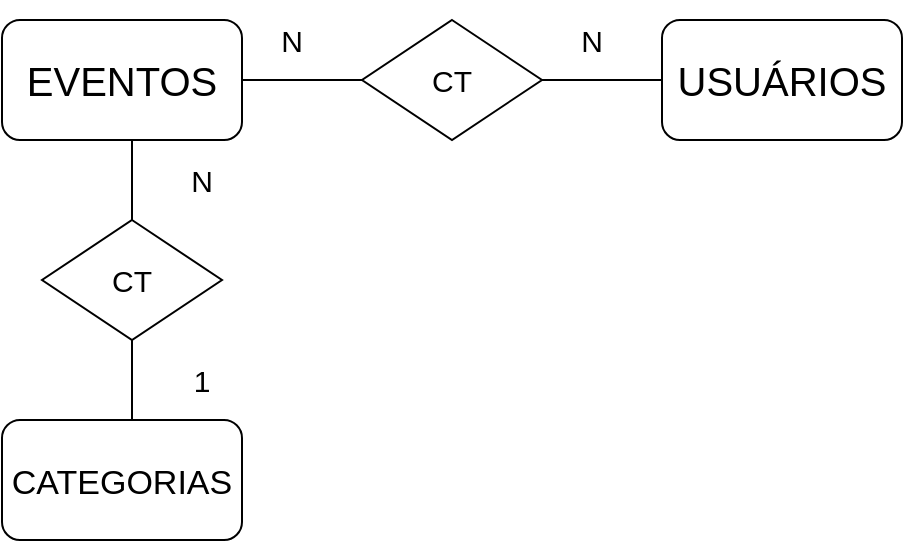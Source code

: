 <mxfile version="10.9.5" type="device"><diagram id="vAOhUbzpS5yjRfn6zonJ" name="CONCEITUAL"><mxGraphModel dx="926" dy="628" grid="1" gridSize="10" guides="1" tooltips="1" connect="1" arrows="1" fold="1" page="1" pageScale="1" pageWidth="827" pageHeight="1169" math="0" shadow="0"><root><mxCell id="0"/><mxCell id="1" parent="0"/><mxCell id="brhCE_ivr7wRMZ4_m_Nx-1" value="" style="rounded=1;whiteSpace=wrap;html=1;" vertex="1" parent="1"><mxGeometry x="530" y="160" width="120" height="60" as="geometry"/></mxCell><mxCell id="brhCE_ivr7wRMZ4_m_Nx-2" value="USUÁRIOS" style="text;html=1;strokeColor=none;fillColor=none;align=center;verticalAlign=middle;whiteSpace=wrap;rounded=0;fontSize=20;" vertex="1" parent="1"><mxGeometry x="530" y="160" width="120" height="60" as="geometry"/></mxCell><mxCell id="brhCE_ivr7wRMZ4_m_Nx-3" value="" style="rhombus;whiteSpace=wrap;html=1;fontSize=20;" vertex="1" parent="1"><mxGeometry x="380" y="160" width="90" height="60" as="geometry"/></mxCell><mxCell id="brhCE_ivr7wRMZ4_m_Nx-4" value="" style="rounded=1;whiteSpace=wrap;html=1;fontSize=20;" vertex="1" parent="1"><mxGeometry x="200" y="160" width="120" height="60" as="geometry"/></mxCell><mxCell id="brhCE_ivr7wRMZ4_m_Nx-5" value="EVENTOS" style="text;html=1;strokeColor=none;fillColor=none;align=center;verticalAlign=middle;whiteSpace=wrap;rounded=0;fontSize=20;" vertex="1" parent="1"><mxGeometry x="200" y="160" width="120" height="60" as="geometry"/></mxCell><mxCell id="brhCE_ivr7wRMZ4_m_Nx-7" value="" style="rounded=1;whiteSpace=wrap;html=1;fontSize=20;" vertex="1" parent="1"><mxGeometry x="200" y="360" width="120" height="60" as="geometry"/></mxCell><mxCell id="brhCE_ivr7wRMZ4_m_Nx-8" value="&lt;font style=&quot;font-size: 17px&quot;&gt;CATEGORIAS&lt;/font&gt;" style="text;html=1;strokeColor=none;fillColor=none;align=center;verticalAlign=middle;whiteSpace=wrap;rounded=0;fontSize=20;" vertex="1" parent="1"><mxGeometry x="200" y="360" width="120" height="60" as="geometry"/></mxCell><mxCell id="brhCE_ivr7wRMZ4_m_Nx-11" value="CT" style="text;html=1;strokeColor=none;fillColor=none;align=center;verticalAlign=middle;whiteSpace=wrap;rounded=0;fontSize=15;" vertex="1" parent="1"><mxGeometry x="390" y="170" width="70" height="40" as="geometry"/></mxCell><mxCell id="brhCE_ivr7wRMZ4_m_Nx-12" value="" style="endArrow=none;html=1;fontSize=20;exitX=1;exitY=0.5;exitDx=0;exitDy=0;entryX=0;entryY=0.5;entryDx=0;entryDy=0;" edge="1" parent="1" source="brhCE_ivr7wRMZ4_m_Nx-5" target="brhCE_ivr7wRMZ4_m_Nx-3"><mxGeometry width="50" height="50" relative="1" as="geometry"><mxPoint x="370" y="240" as="sourcePoint"/><mxPoint x="480" y="260" as="targetPoint"/></mxGeometry></mxCell><mxCell id="brhCE_ivr7wRMZ4_m_Nx-13" value="" style="endArrow=none;html=1;fontSize=20;exitX=1;exitY=0.5;exitDx=0;exitDy=0;entryX=0;entryY=0.5;entryDx=0;entryDy=0;" edge="1" parent="1"><mxGeometry width="50" height="50" relative="1" as="geometry"><mxPoint x="470" y="190" as="sourcePoint"/><mxPoint x="530" y="190" as="targetPoint"/></mxGeometry></mxCell><mxCell id="brhCE_ivr7wRMZ4_m_Nx-14" value="N" style="text;html=1;strokeColor=none;fillColor=none;align=center;verticalAlign=middle;whiteSpace=wrap;rounded=0;fontSize=15;" vertex="1" parent="1"><mxGeometry x="310" y="150" width="70" height="40" as="geometry"/></mxCell><mxCell id="brhCE_ivr7wRMZ4_m_Nx-15" value="N" style="text;html=1;strokeColor=none;fillColor=none;align=center;verticalAlign=middle;whiteSpace=wrap;rounded=0;fontSize=15;" vertex="1" parent="1"><mxGeometry x="460" y="150" width="70" height="40" as="geometry"/></mxCell><mxCell id="brhCE_ivr7wRMZ4_m_Nx-17" value="CT" style="text;html=1;strokeColor=none;fillColor=none;align=center;verticalAlign=middle;whiteSpace=wrap;rounded=0;fontSize=15;" vertex="1" parent="1"><mxGeometry x="230" y="270" width="70" height="40" as="geometry"/></mxCell><mxCell id="brhCE_ivr7wRMZ4_m_Nx-19" value="" style="rhombus;whiteSpace=wrap;html=1;fontSize=20;" vertex="1" parent="1"><mxGeometry x="220" y="260" width="90" height="60" as="geometry"/></mxCell><mxCell id="brhCE_ivr7wRMZ4_m_Nx-21" value="CT" style="text;html=1;strokeColor=none;fillColor=none;align=center;verticalAlign=middle;whiteSpace=wrap;rounded=0;fontSize=15;" vertex="1" parent="1"><mxGeometry x="230" y="270" width="70" height="40" as="geometry"/></mxCell><mxCell id="brhCE_ivr7wRMZ4_m_Nx-22" value="" style="endArrow=none;html=1;fontSize=15;exitX=0.5;exitY=0;exitDx=0;exitDy=0;" edge="1" parent="1" source="brhCE_ivr7wRMZ4_m_Nx-19"><mxGeometry width="50" height="50" relative="1" as="geometry"><mxPoint x="200" y="490" as="sourcePoint"/><mxPoint x="265" y="220" as="targetPoint"/></mxGeometry></mxCell><mxCell id="brhCE_ivr7wRMZ4_m_Nx-23" value="" style="endArrow=none;html=1;fontSize=15;exitX=0.5;exitY=0;exitDx=0;exitDy=0;" edge="1" parent="1"><mxGeometry width="50" height="50" relative="1" as="geometry"><mxPoint x="265" y="360" as="sourcePoint"/><mxPoint x="265" y="320" as="targetPoint"/></mxGeometry></mxCell><mxCell id="brhCE_ivr7wRMZ4_m_Nx-24" value="N" style="text;html=1;strokeColor=none;fillColor=none;align=center;verticalAlign=middle;whiteSpace=wrap;rounded=0;fontSize=15;" vertex="1" parent="1"><mxGeometry x="265" y="220" width="70" height="40" as="geometry"/></mxCell><mxCell id="brhCE_ivr7wRMZ4_m_Nx-26" value="1" style="text;html=1;strokeColor=none;fillColor=none;align=center;verticalAlign=middle;whiteSpace=wrap;rounded=0;fontSize=15;" vertex="1" parent="1"><mxGeometry x="265" y="320" width="70" height="40" as="geometry"/></mxCell></root></mxGraphModel></diagram><diagram id="CI_mZUiekFnFwBy27nuS" name="LÓGICO"><mxGraphModel dx="89" dy="60" grid="1" gridSize="10" guides="1" tooltips="1" connect="1" arrows="1" fold="1" page="1" pageScale="1" pageWidth="827" pageHeight="1169" math="0" shadow="0"><root><mxCell id="UE2IkSDcoCYVopJRZHiG-0"/><mxCell id="UE2IkSDcoCYVopJRZHiG-1" parent="UE2IkSDcoCYVopJRZHiG-0"/><mxCell id="UE2IkSDcoCYVopJRZHiG-2" value="Usuários" style="swimlane;fontStyle=0;childLayout=stackLayout;horizontal=1;startSize=26;fillColor=#e0e0e0;horizontalStack=0;resizeParent=1;resizeParentMax=0;resizeLast=0;collapsible=1;marginBottom=0;swimlaneFillColor=#ffffff;align=center;fontSize=14;" vertex="1" parent="UE2IkSDcoCYVopJRZHiG-1"><mxGeometry x="90" y="115" width="160" height="160" as="geometry"/></mxCell><mxCell id="UE2IkSDcoCYVopJRZHiG-3" value="IdUsuario: Int" style="shape=partialRectangle;top=0;left=0;right=0;bottom=1;align=left;verticalAlign=middle;fillColor=none;spacingLeft=34;spacingRight=4;overflow=hidden;rotatable=0;points=[[0,0.5],[1,0.5]];portConstraint=eastwest;dropTarget=0;fontStyle=5;fontSize=12;" vertex="1" parent="UE2IkSDcoCYVopJRZHiG-2"><mxGeometry y="26" width="160" height="30" as="geometry"/></mxCell><mxCell id="UE2IkSDcoCYVopJRZHiG-4" value="PK" style="shape=partialRectangle;top=0;left=0;bottom=0;fillColor=none;align=left;verticalAlign=middle;spacingLeft=4;spacingRight=4;overflow=hidden;rotatable=0;points=[];portConstraint=eastwest;part=1;fontSize=12;" vertex="1" connectable="0" parent="UE2IkSDcoCYVopJRZHiG-3"><mxGeometry width="30" height="30" as="geometry"/></mxCell><mxCell id="UE2IkSDcoCYVopJRZHiG-5" value="Nome: Varchar" style="shape=partialRectangle;top=0;left=0;right=0;bottom=0;align=left;verticalAlign=top;fillColor=none;spacingLeft=34;spacingRight=4;overflow=hidden;rotatable=0;points=[[0,0.5],[1,0.5]];portConstraint=eastwest;dropTarget=0;fontSize=12;" vertex="1" parent="UE2IkSDcoCYVopJRZHiG-2"><mxGeometry y="56" width="160" height="26" as="geometry"/></mxCell><mxCell id="UE2IkSDcoCYVopJRZHiG-6" value="" style="shape=partialRectangle;top=0;left=0;bottom=0;fillColor=none;align=left;verticalAlign=top;spacingLeft=4;spacingRight=4;overflow=hidden;rotatable=0;points=[];portConstraint=eastwest;part=1;fontSize=12;" vertex="1" connectable="0" parent="UE2IkSDcoCYVopJRZHiG-5"><mxGeometry width="30" height="26" as="geometry"/></mxCell><mxCell id="UE2IkSDcoCYVopJRZHiG-7" value="Email: Varchar" style="shape=partialRectangle;top=0;left=0;right=0;bottom=0;align=left;verticalAlign=top;fillColor=none;spacingLeft=34;spacingRight=4;overflow=hidden;rotatable=0;points=[[0,0.5],[1,0.5]];portConstraint=eastwest;dropTarget=0;fontSize=12;" vertex="1" parent="UE2IkSDcoCYVopJRZHiG-2"><mxGeometry y="82" width="160" height="26" as="geometry"/></mxCell><mxCell id="UE2IkSDcoCYVopJRZHiG-8" value="" style="shape=partialRectangle;top=0;left=0;bottom=0;fillColor=none;align=left;verticalAlign=top;spacingLeft=4;spacingRight=4;overflow=hidden;rotatable=0;points=[];portConstraint=eastwest;part=1;fontSize=12;" vertex="1" connectable="0" parent="UE2IkSDcoCYVopJRZHiG-7"><mxGeometry width="30" height="26" as="geometry"/></mxCell><mxCell id="UE2IkSDcoCYVopJRZHiG-17" value="Senha: Varchar" style="shape=partialRectangle;top=0;left=0;right=0;bottom=0;align=left;verticalAlign=top;fillColor=none;spacingLeft=34;spacingRight=4;overflow=hidden;rotatable=0;points=[[0,0.5],[1,0.5]];portConstraint=eastwest;dropTarget=0;fontSize=12;" vertex="1" parent="UE2IkSDcoCYVopJRZHiG-2"><mxGeometry y="108" width="160" height="26" as="geometry"/></mxCell><mxCell id="UE2IkSDcoCYVopJRZHiG-18" value="" style="shape=partialRectangle;top=0;left=0;bottom=0;fillColor=none;align=left;verticalAlign=top;spacingLeft=4;spacingRight=4;overflow=hidden;rotatable=0;points=[];portConstraint=eastwest;part=1;fontSize=12;" vertex="1" connectable="0" parent="UE2IkSDcoCYVopJRZHiG-17"><mxGeometry width="30" height="26" as="geometry"/></mxCell><mxCell id="UE2IkSDcoCYVopJRZHiG-9" value="Permissão: Varchar" style="shape=partialRectangle;top=0;left=0;right=0;bottom=0;align=left;verticalAlign=top;fillColor=none;spacingLeft=34;spacingRight=4;overflow=hidden;rotatable=0;points=[[0,0.5],[1,0.5]];portConstraint=eastwest;dropTarget=0;fontSize=12;" vertex="1" parent="UE2IkSDcoCYVopJRZHiG-2"><mxGeometry y="134" width="160" height="26" as="geometry"/></mxCell><mxCell id="UE2IkSDcoCYVopJRZHiG-10" value="" style="shape=partialRectangle;top=0;left=0;bottom=0;fillColor=none;align=left;verticalAlign=top;spacingLeft=4;spacingRight=4;overflow=hidden;rotatable=0;points=[];portConstraint=eastwest;part=1;fontSize=12;" vertex="1" connectable="0" parent="UE2IkSDcoCYVopJRZHiG-9"><mxGeometry width="30" height="26" as="geometry"/></mxCell><mxCell id="UE2IkSDcoCYVopJRZHiG-19" value="Presença" style="swimlane;fontStyle=0;childLayout=stackLayout;horizontal=1;startSize=26;fillColor=#e0e0e0;horizontalStack=0;resizeParent=1;resizeParentMax=0;resizeLast=0;collapsible=1;marginBottom=0;swimlaneFillColor=#ffffff;align=center;fontSize=14;" vertex="1" parent="UE2IkSDcoCYVopJRZHiG-1"><mxGeometry x="380" y="368" width="160" height="82" as="geometry"/></mxCell><mxCell id="UE2IkSDcoCYVopJRZHiG-60" value="IdUsuario: Int" style="shape=partialRectangle;top=0;left=0;right=0;bottom=1;align=left;verticalAlign=middle;fillColor=none;spacingLeft=34;spacingRight=4;overflow=hidden;rotatable=0;points=[[0,0.5],[1,0.5]];portConstraint=eastwest;dropTarget=0;fontStyle=5;fontSize=12;" vertex="1" parent="UE2IkSDcoCYVopJRZHiG-19"><mxGeometry y="26" width="160" height="30" as="geometry"/></mxCell><mxCell id="UE2IkSDcoCYVopJRZHiG-61" value="FK" style="shape=partialRectangle;top=0;left=0;bottom=0;fillColor=none;align=left;verticalAlign=middle;spacingLeft=4;spacingRight=4;overflow=hidden;rotatable=0;points=[];portConstraint=eastwest;part=1;fontSize=12;" vertex="1" connectable="0" parent="UE2IkSDcoCYVopJRZHiG-60"><mxGeometry width="30" height="30" as="geometry"/></mxCell><mxCell id="UE2IkSDcoCYVopJRZHiG-62" value="IdEvento: Int" style="shape=partialRectangle;top=0;left=0;right=0;bottom=0;align=left;verticalAlign=top;fillColor=none;spacingLeft=34;spacingRight=4;overflow=hidden;rotatable=0;points=[[0,0.5],[1,0.5]];portConstraint=eastwest;dropTarget=0;fontSize=12;" vertex="1" parent="UE2IkSDcoCYVopJRZHiG-19"><mxGeometry y="56" width="160" height="26" as="geometry"/></mxCell><mxCell id="UE2IkSDcoCYVopJRZHiG-63" value="" style="shape=partialRectangle;top=0;left=0;bottom=0;fillColor=none;align=left;verticalAlign=top;spacingLeft=4;spacingRight=4;overflow=hidden;rotatable=0;points=[];portConstraint=eastwest;part=1;fontSize=12;" vertex="1" connectable="0" parent="UE2IkSDcoCYVopJRZHiG-62"><mxGeometry width="30" height="26" as="geometry"/></mxCell><mxCell id="UE2IkSDcoCYVopJRZHiG-32" value="Eventos" style="swimlane;fontStyle=0;childLayout=stackLayout;horizontal=1;startSize=26;fillColor=#e0e0e0;horizontalStack=0;resizeParent=1;resizeParentMax=0;resizeLast=0;collapsible=1;marginBottom=0;swimlaneFillColor=#ffffff;align=center;fontSize=14;" vertex="1" parent="UE2IkSDcoCYVopJRZHiG-1"><mxGeometry x="350" y="74" width="160" height="242" as="geometry"/></mxCell><mxCell id="UE2IkSDcoCYVopJRZHiG-33" value="IdEvento: Int" style="shape=partialRectangle;top=0;left=0;right=0;bottom=1;align=left;verticalAlign=middle;fillColor=none;spacingLeft=34;spacingRight=4;overflow=hidden;rotatable=0;points=[[0,0.5],[1,0.5]];portConstraint=eastwest;dropTarget=0;fontStyle=5;fontSize=12;" vertex="1" parent="UE2IkSDcoCYVopJRZHiG-32"><mxGeometry y="26" width="160" height="30" as="geometry"/></mxCell><mxCell id="UE2IkSDcoCYVopJRZHiG-34" value="PK" style="shape=partialRectangle;top=0;left=0;bottom=0;fillColor=none;align=left;verticalAlign=middle;spacingLeft=4;spacingRight=4;overflow=hidden;rotatable=0;points=[];portConstraint=eastwest;part=1;fontSize=12;" vertex="1" connectable="0" parent="UE2IkSDcoCYVopJRZHiG-33"><mxGeometry width="30" height="30" as="geometry"/></mxCell><mxCell id="UE2IkSDcoCYVopJRZHiG-35" value="Titulo: Int" style="shape=partialRectangle;top=0;left=0;right=0;bottom=0;align=left;verticalAlign=top;fillColor=none;spacingLeft=34;spacingRight=4;overflow=hidden;rotatable=0;points=[[0,0.5],[1,0.5]];portConstraint=eastwest;dropTarget=0;fontSize=12;" vertex="1" parent="UE2IkSDcoCYVopJRZHiG-32"><mxGeometry y="56" width="160" height="26" as="geometry"/></mxCell><mxCell id="UE2IkSDcoCYVopJRZHiG-36" value="" style="shape=partialRectangle;top=0;left=0;bottom=0;fillColor=none;align=left;verticalAlign=top;spacingLeft=4;spacingRight=4;overflow=hidden;rotatable=0;points=[];portConstraint=eastwest;part=1;fontSize=12;" vertex="1" connectable="0" parent="UE2IkSDcoCYVopJRZHiG-35"><mxGeometry width="30" height="26" as="geometry"/></mxCell><mxCell id="UE2IkSDcoCYVopJRZHiG-37" value="Descricao: Varchar" style="shape=partialRectangle;top=0;left=0;right=0;bottom=0;align=left;verticalAlign=top;fillColor=none;spacingLeft=34;spacingRight=4;overflow=hidden;rotatable=0;points=[[0,0.5],[1,0.5]];portConstraint=eastwest;dropTarget=0;fontSize=12;" vertex="1" parent="UE2IkSDcoCYVopJRZHiG-32"><mxGeometry y="82" width="160" height="26" as="geometry"/></mxCell><mxCell id="UE2IkSDcoCYVopJRZHiG-38" value="" style="shape=partialRectangle;top=0;left=0;bottom=0;fillColor=none;align=left;verticalAlign=top;spacingLeft=4;spacingRight=4;overflow=hidden;rotatable=0;points=[];portConstraint=eastwest;part=1;fontSize=12;" vertex="1" connectable="0" parent="UE2IkSDcoCYVopJRZHiG-37"><mxGeometry width="30" height="26" as="geometry"/></mxCell><mxCell id="UE2IkSDcoCYVopJRZHiG-39" value="DataEvento: Datetime" style="shape=partialRectangle;top=0;left=0;right=0;bottom=0;align=left;verticalAlign=top;fillColor=none;spacingLeft=34;spacingRight=4;overflow=hidden;rotatable=0;points=[[0,0.5],[1,0.5]];portConstraint=eastwest;dropTarget=0;fontSize=12;" vertex="1" parent="UE2IkSDcoCYVopJRZHiG-32"><mxGeometry y="108" width="160" height="26" as="geometry"/></mxCell><mxCell id="UE2IkSDcoCYVopJRZHiG-40" value="" style="shape=partialRectangle;top=0;left=0;bottom=0;fillColor=none;align=left;verticalAlign=top;spacingLeft=4;spacingRight=4;overflow=hidden;rotatable=0;points=[];portConstraint=eastwest;part=1;fontSize=12;" vertex="1" connectable="0" parent="UE2IkSDcoCYVopJRZHiG-39"><mxGeometry width="30" height="26" as="geometry"/></mxCell><mxCell id="UE2IkSDcoCYVopJRZHiG-41" value="DataCriacao: Datetime" style="shape=partialRectangle;top=0;left=0;right=0;bottom=0;align=left;verticalAlign=top;fillColor=none;spacingLeft=34;spacingRight=4;overflow=hidden;rotatable=0;points=[[0,0.5],[1,0.5]];portConstraint=eastwest;dropTarget=0;fontSize=12;" vertex="1" parent="UE2IkSDcoCYVopJRZHiG-32"><mxGeometry y="134" width="160" height="26" as="geometry"/></mxCell><mxCell id="UE2IkSDcoCYVopJRZHiG-42" value="" style="shape=partialRectangle;top=0;left=0;bottom=0;fillColor=none;align=left;verticalAlign=top;spacingLeft=4;spacingRight=4;overflow=hidden;rotatable=0;points=[];portConstraint=eastwest;part=1;fontSize=12;" vertex="1" connectable="0" parent="UE2IkSDcoCYVopJRZHiG-41"><mxGeometry width="30" height="26" as="geometry"/></mxCell><mxCell id="UE2IkSDcoCYVopJRZHiG-54" value="Ativo: Int" style="shape=partialRectangle;top=0;left=0;right=0;bottom=0;align=left;verticalAlign=top;fillColor=none;spacingLeft=34;spacingRight=4;overflow=hidden;rotatable=0;points=[[0,0.5],[1,0.5]];portConstraint=eastwest;dropTarget=0;fontSize=12;" vertex="1" parent="UE2IkSDcoCYVopJRZHiG-32"><mxGeometry y="160" width="160" height="26" as="geometry"/></mxCell><mxCell id="UE2IkSDcoCYVopJRZHiG-55" value="" style="shape=partialRectangle;top=0;left=0;bottom=0;fillColor=none;align=left;verticalAlign=top;spacingLeft=4;spacingRight=4;overflow=hidden;rotatable=0;points=[];portConstraint=eastwest;part=1;fontSize=12;" vertex="1" connectable="0" parent="UE2IkSDcoCYVopJRZHiG-54"><mxGeometry width="30" height="26" as="geometry"/></mxCell><mxCell id="UE2IkSDcoCYVopJRZHiG-56" value="Localizacao: Varchar" style="shape=partialRectangle;top=0;left=0;right=0;bottom=0;align=left;verticalAlign=top;fillColor=none;spacingLeft=34;spacingRight=4;overflow=hidden;rotatable=0;points=[[0,0.5],[1,0.5]];portConstraint=eastwest;dropTarget=0;fontSize=12;" vertex="1" parent="UE2IkSDcoCYVopJRZHiG-32"><mxGeometry y="186" width="160" height="26" as="geometry"/></mxCell><mxCell id="UE2IkSDcoCYVopJRZHiG-57" value="" style="shape=partialRectangle;top=0;left=0;bottom=0;fillColor=none;align=left;verticalAlign=top;spacingLeft=4;spacingRight=4;overflow=hidden;rotatable=0;points=[];portConstraint=eastwest;part=1;fontSize=12;" vertex="1" connectable="0" parent="UE2IkSDcoCYVopJRZHiG-56"><mxGeometry width="30" height="26" as="geometry"/></mxCell><mxCell id="UE2IkSDcoCYVopJRZHiG-58" value="IdCategoria: Int" style="shape=partialRectangle;top=0;left=0;right=0;bottom=1;align=left;verticalAlign=middle;fillColor=none;spacingLeft=34;spacingRight=4;overflow=hidden;rotatable=0;points=[[0,0.5],[1,0.5]];portConstraint=eastwest;dropTarget=0;fontStyle=5;fontSize=12;" vertex="1" parent="UE2IkSDcoCYVopJRZHiG-32"><mxGeometry y="212" width="160" height="30" as="geometry"/></mxCell><mxCell id="UE2IkSDcoCYVopJRZHiG-59" value="FK" style="shape=partialRectangle;top=0;left=0;bottom=0;fillColor=none;align=left;verticalAlign=middle;spacingLeft=4;spacingRight=4;overflow=hidden;rotatable=0;points=[];portConstraint=eastwest;part=1;fontSize=12;" vertex="1" connectable="0" parent="UE2IkSDcoCYVopJRZHiG-58"><mxGeometry width="30" height="30" as="geometry"/></mxCell><mxCell id="UE2IkSDcoCYVopJRZHiG-64" value="Categorias" style="swimlane;fontStyle=0;childLayout=stackLayout;horizontal=1;startSize=26;fillColor=#e0e0e0;horizontalStack=0;resizeParent=1;resizeParentMax=0;resizeLast=0;collapsible=1;marginBottom=0;swimlaneFillColor=#ffffff;align=center;fontSize=14;" vertex="1" parent="UE2IkSDcoCYVopJRZHiG-1"><mxGeometry x="600" y="154" width="160" height="82" as="geometry"/></mxCell><mxCell id="UE2IkSDcoCYVopJRZHiG-65" value="IdCategoria: Int" style="shape=partialRectangle;top=0;left=0;right=0;bottom=1;align=left;verticalAlign=middle;fillColor=none;spacingLeft=34;spacingRight=4;overflow=hidden;rotatable=0;points=[[0,0.5],[1,0.5]];portConstraint=eastwest;dropTarget=0;fontStyle=5;fontSize=12;" vertex="1" parent="UE2IkSDcoCYVopJRZHiG-64"><mxGeometry y="26" width="160" height="30" as="geometry"/></mxCell><mxCell id="UE2IkSDcoCYVopJRZHiG-66" value="PK" style="shape=partialRectangle;top=0;left=0;bottom=0;fillColor=none;align=left;verticalAlign=middle;spacingLeft=4;spacingRight=4;overflow=hidden;rotatable=0;points=[];portConstraint=eastwest;part=1;fontSize=12;" vertex="1" connectable="0" parent="UE2IkSDcoCYVopJRZHiG-65"><mxGeometry width="30" height="30" as="geometry"/></mxCell><mxCell id="UE2IkSDcoCYVopJRZHiG-67" value="Nome: Varchar" style="shape=partialRectangle;top=0;left=0;right=0;bottom=0;align=left;verticalAlign=top;fillColor=none;spacingLeft=34;spacingRight=4;overflow=hidden;rotatable=0;points=[[0,0.5],[1,0.5]];portConstraint=eastwest;dropTarget=0;fontSize=12;" vertex="1" parent="UE2IkSDcoCYVopJRZHiG-64"><mxGeometry y="56" width="160" height="26" as="geometry"/></mxCell><mxCell id="UE2IkSDcoCYVopJRZHiG-68" value="" style="shape=partialRectangle;top=0;left=0;bottom=0;fillColor=none;align=left;verticalAlign=top;spacingLeft=4;spacingRight=4;overflow=hidden;rotatable=0;points=[];portConstraint=eastwest;part=1;fontSize=12;" vertex="1" connectable="0" parent="UE2IkSDcoCYVopJRZHiG-67"><mxGeometry width="30" height="26" as="geometry"/></mxCell><mxCell id="fNRsLNfGIV9iK1ceSVnz-0" value="" style="edgeStyle=entityRelationEdgeStyle;fontSize=12;html=1;endArrow=ERmany;startArrow=ERmany;" edge="1" parent="UE2IkSDcoCYVopJRZHiG-1" source="UE2IkSDcoCYVopJRZHiG-2" target="UE2IkSDcoCYVopJRZHiG-32"><mxGeometry width="100" height="100" relative="1" as="geometry"><mxPoint x="80" y="620" as="sourcePoint"/><mxPoint x="180" y="520" as="targetPoint"/></mxGeometry></mxCell><mxCell id="2C2tpCjzMk_XUEtNNUZp-0" value="" style="edgeStyle=entityRelationEdgeStyle;fontSize=12;html=1;endArrow=ERoneToMany;" edge="1" parent="UE2IkSDcoCYVopJRZHiG-1" source="UE2IkSDcoCYVopJRZHiG-64" target="UE2IkSDcoCYVopJRZHiG-32"><mxGeometry width="100" height="100" relative="1" as="geometry"><mxPoint x="100" y="570" as="sourcePoint"/><mxPoint x="200" y="470" as="targetPoint"/></mxGeometry></mxCell></root></mxGraphModel></diagram></mxfile>